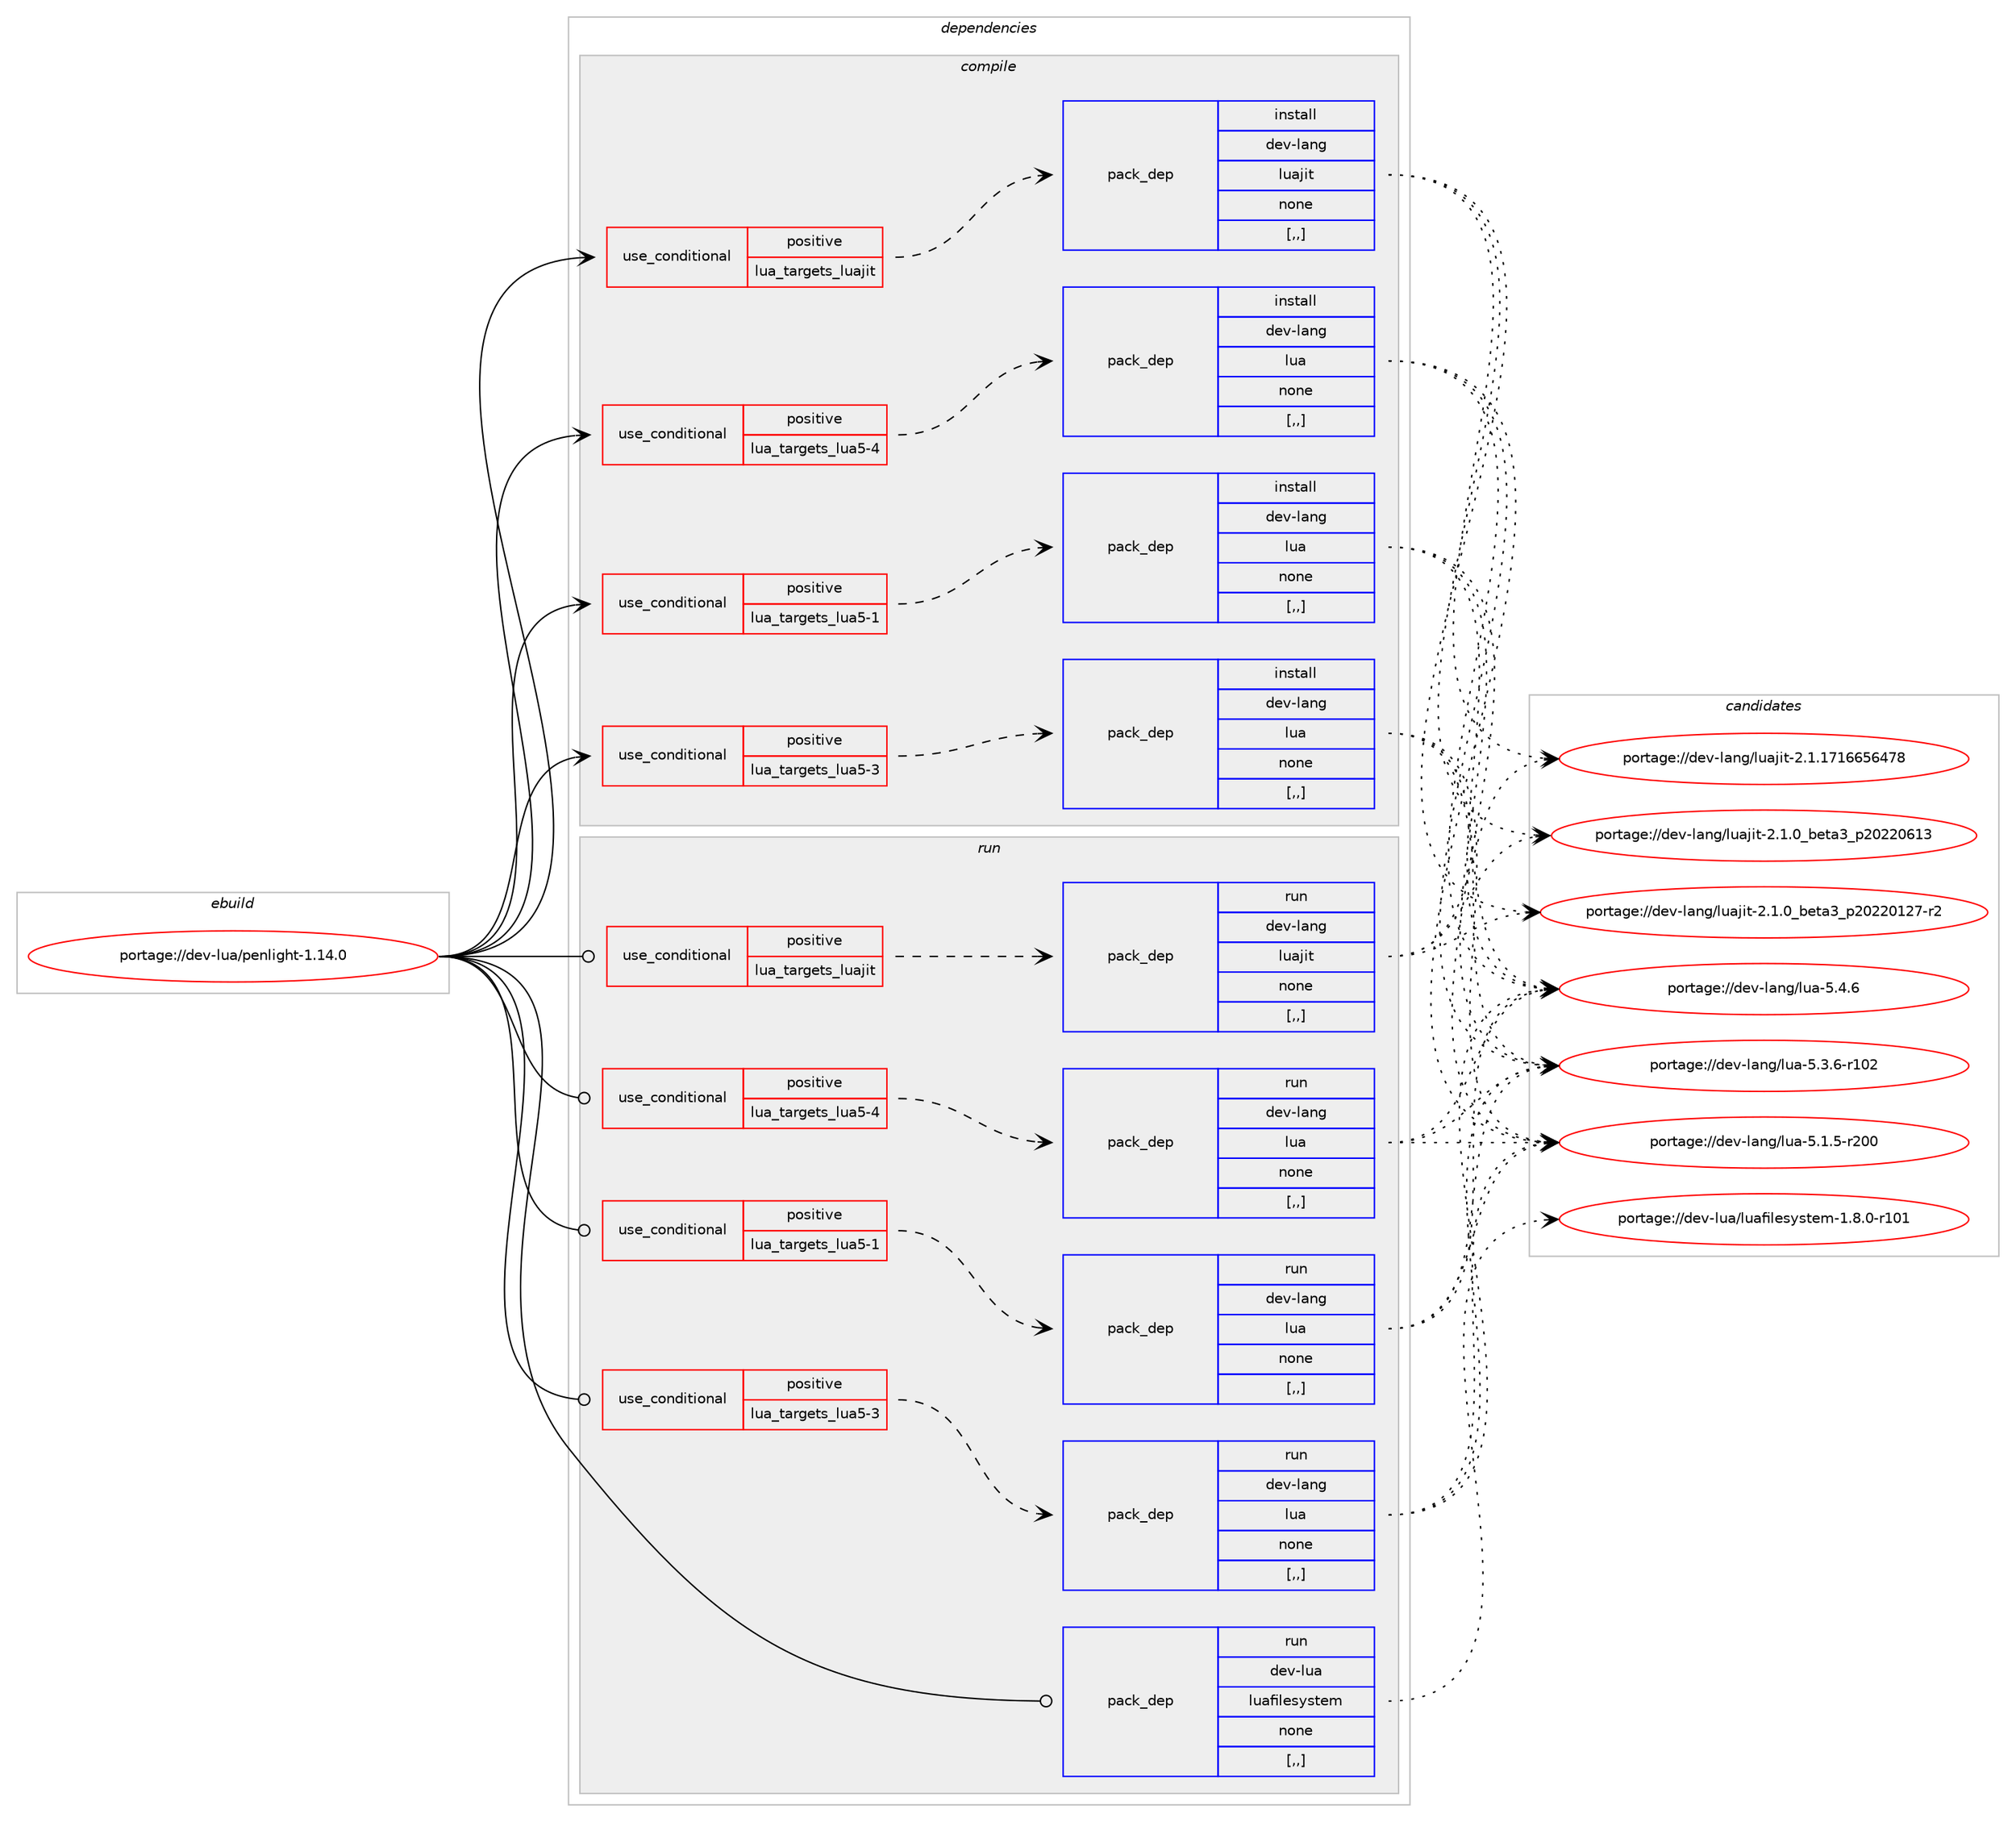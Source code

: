 digraph prolog {

# *************
# Graph options
# *************

newrank=true;
concentrate=true;
compound=true;
graph [rankdir=LR,fontname=Helvetica,fontsize=10,ranksep=1.5];#, ranksep=2.5, nodesep=0.2];
edge  [arrowhead=vee];
node  [fontname=Helvetica,fontsize=10];

# **********
# The ebuild
# **********

subgraph cluster_leftcol {
color=gray;
label=<<i>ebuild</i>>;
id [label="portage://dev-lua/penlight-1.14.0", color=red, width=4, href="../dev-lua/penlight-1.14.0.svg"];
}

# ****************
# The dependencies
# ****************

subgraph cluster_midcol {
color=gray;
label=<<i>dependencies</i>>;
subgraph cluster_compile {
fillcolor="#eeeeee";
style=filled;
label=<<i>compile</i>>;
subgraph cond29273 {
dependency116949 [label=<<TABLE BORDER="0" CELLBORDER="1" CELLSPACING="0" CELLPADDING="4"><TR><TD ROWSPAN="3" CELLPADDING="10">use_conditional</TD></TR><TR><TD>positive</TD></TR><TR><TD>lua_targets_lua5-1</TD></TR></TABLE>>, shape=none, color=red];
subgraph pack86474 {
dependency116950 [label=<<TABLE BORDER="0" CELLBORDER="1" CELLSPACING="0" CELLPADDING="4" WIDTH="220"><TR><TD ROWSPAN="6" CELLPADDING="30">pack_dep</TD></TR><TR><TD WIDTH="110">install</TD></TR><TR><TD>dev-lang</TD></TR><TR><TD>lua</TD></TR><TR><TD>none</TD></TR><TR><TD>[,,]</TD></TR></TABLE>>, shape=none, color=blue];
}
dependency116949:e -> dependency116950:w [weight=20,style="dashed",arrowhead="vee"];
}
id:e -> dependency116949:w [weight=20,style="solid",arrowhead="vee"];
subgraph cond29274 {
dependency116951 [label=<<TABLE BORDER="0" CELLBORDER="1" CELLSPACING="0" CELLPADDING="4"><TR><TD ROWSPAN="3" CELLPADDING="10">use_conditional</TD></TR><TR><TD>positive</TD></TR><TR><TD>lua_targets_lua5-3</TD></TR></TABLE>>, shape=none, color=red];
subgraph pack86475 {
dependency116952 [label=<<TABLE BORDER="0" CELLBORDER="1" CELLSPACING="0" CELLPADDING="4" WIDTH="220"><TR><TD ROWSPAN="6" CELLPADDING="30">pack_dep</TD></TR><TR><TD WIDTH="110">install</TD></TR><TR><TD>dev-lang</TD></TR><TR><TD>lua</TD></TR><TR><TD>none</TD></TR><TR><TD>[,,]</TD></TR></TABLE>>, shape=none, color=blue];
}
dependency116951:e -> dependency116952:w [weight=20,style="dashed",arrowhead="vee"];
}
id:e -> dependency116951:w [weight=20,style="solid",arrowhead="vee"];
subgraph cond29275 {
dependency116953 [label=<<TABLE BORDER="0" CELLBORDER="1" CELLSPACING="0" CELLPADDING="4"><TR><TD ROWSPAN="3" CELLPADDING="10">use_conditional</TD></TR><TR><TD>positive</TD></TR><TR><TD>lua_targets_lua5-4</TD></TR></TABLE>>, shape=none, color=red];
subgraph pack86476 {
dependency116954 [label=<<TABLE BORDER="0" CELLBORDER="1" CELLSPACING="0" CELLPADDING="4" WIDTH="220"><TR><TD ROWSPAN="6" CELLPADDING="30">pack_dep</TD></TR><TR><TD WIDTH="110">install</TD></TR><TR><TD>dev-lang</TD></TR><TR><TD>lua</TD></TR><TR><TD>none</TD></TR><TR><TD>[,,]</TD></TR></TABLE>>, shape=none, color=blue];
}
dependency116953:e -> dependency116954:w [weight=20,style="dashed",arrowhead="vee"];
}
id:e -> dependency116953:w [weight=20,style="solid",arrowhead="vee"];
subgraph cond29276 {
dependency116955 [label=<<TABLE BORDER="0" CELLBORDER="1" CELLSPACING="0" CELLPADDING="4"><TR><TD ROWSPAN="3" CELLPADDING="10">use_conditional</TD></TR><TR><TD>positive</TD></TR><TR><TD>lua_targets_luajit</TD></TR></TABLE>>, shape=none, color=red];
subgraph pack86477 {
dependency116956 [label=<<TABLE BORDER="0" CELLBORDER="1" CELLSPACING="0" CELLPADDING="4" WIDTH="220"><TR><TD ROWSPAN="6" CELLPADDING="30">pack_dep</TD></TR><TR><TD WIDTH="110">install</TD></TR><TR><TD>dev-lang</TD></TR><TR><TD>luajit</TD></TR><TR><TD>none</TD></TR><TR><TD>[,,]</TD></TR></TABLE>>, shape=none, color=blue];
}
dependency116955:e -> dependency116956:w [weight=20,style="dashed",arrowhead="vee"];
}
id:e -> dependency116955:w [weight=20,style="solid",arrowhead="vee"];
}
subgraph cluster_compileandrun {
fillcolor="#eeeeee";
style=filled;
label=<<i>compile and run</i>>;
}
subgraph cluster_run {
fillcolor="#eeeeee";
style=filled;
label=<<i>run</i>>;
subgraph cond29277 {
dependency116957 [label=<<TABLE BORDER="0" CELLBORDER="1" CELLSPACING="0" CELLPADDING="4"><TR><TD ROWSPAN="3" CELLPADDING="10">use_conditional</TD></TR><TR><TD>positive</TD></TR><TR><TD>lua_targets_lua5-1</TD></TR></TABLE>>, shape=none, color=red];
subgraph pack86478 {
dependency116958 [label=<<TABLE BORDER="0" CELLBORDER="1" CELLSPACING="0" CELLPADDING="4" WIDTH="220"><TR><TD ROWSPAN="6" CELLPADDING="30">pack_dep</TD></TR><TR><TD WIDTH="110">run</TD></TR><TR><TD>dev-lang</TD></TR><TR><TD>lua</TD></TR><TR><TD>none</TD></TR><TR><TD>[,,]</TD></TR></TABLE>>, shape=none, color=blue];
}
dependency116957:e -> dependency116958:w [weight=20,style="dashed",arrowhead="vee"];
}
id:e -> dependency116957:w [weight=20,style="solid",arrowhead="odot"];
subgraph cond29278 {
dependency116959 [label=<<TABLE BORDER="0" CELLBORDER="1" CELLSPACING="0" CELLPADDING="4"><TR><TD ROWSPAN="3" CELLPADDING="10">use_conditional</TD></TR><TR><TD>positive</TD></TR><TR><TD>lua_targets_lua5-3</TD></TR></TABLE>>, shape=none, color=red];
subgraph pack86479 {
dependency116960 [label=<<TABLE BORDER="0" CELLBORDER="1" CELLSPACING="0" CELLPADDING="4" WIDTH="220"><TR><TD ROWSPAN="6" CELLPADDING="30">pack_dep</TD></TR><TR><TD WIDTH="110">run</TD></TR><TR><TD>dev-lang</TD></TR><TR><TD>lua</TD></TR><TR><TD>none</TD></TR><TR><TD>[,,]</TD></TR></TABLE>>, shape=none, color=blue];
}
dependency116959:e -> dependency116960:w [weight=20,style="dashed",arrowhead="vee"];
}
id:e -> dependency116959:w [weight=20,style="solid",arrowhead="odot"];
subgraph cond29279 {
dependency116961 [label=<<TABLE BORDER="0" CELLBORDER="1" CELLSPACING="0" CELLPADDING="4"><TR><TD ROWSPAN="3" CELLPADDING="10">use_conditional</TD></TR><TR><TD>positive</TD></TR><TR><TD>lua_targets_lua5-4</TD></TR></TABLE>>, shape=none, color=red];
subgraph pack86480 {
dependency116962 [label=<<TABLE BORDER="0" CELLBORDER="1" CELLSPACING="0" CELLPADDING="4" WIDTH="220"><TR><TD ROWSPAN="6" CELLPADDING="30">pack_dep</TD></TR><TR><TD WIDTH="110">run</TD></TR><TR><TD>dev-lang</TD></TR><TR><TD>lua</TD></TR><TR><TD>none</TD></TR><TR><TD>[,,]</TD></TR></TABLE>>, shape=none, color=blue];
}
dependency116961:e -> dependency116962:w [weight=20,style="dashed",arrowhead="vee"];
}
id:e -> dependency116961:w [weight=20,style="solid",arrowhead="odot"];
subgraph cond29280 {
dependency116963 [label=<<TABLE BORDER="0" CELLBORDER="1" CELLSPACING="0" CELLPADDING="4"><TR><TD ROWSPAN="3" CELLPADDING="10">use_conditional</TD></TR><TR><TD>positive</TD></TR><TR><TD>lua_targets_luajit</TD></TR></TABLE>>, shape=none, color=red];
subgraph pack86481 {
dependency116964 [label=<<TABLE BORDER="0" CELLBORDER="1" CELLSPACING="0" CELLPADDING="4" WIDTH="220"><TR><TD ROWSPAN="6" CELLPADDING="30">pack_dep</TD></TR><TR><TD WIDTH="110">run</TD></TR><TR><TD>dev-lang</TD></TR><TR><TD>luajit</TD></TR><TR><TD>none</TD></TR><TR><TD>[,,]</TD></TR></TABLE>>, shape=none, color=blue];
}
dependency116963:e -> dependency116964:w [weight=20,style="dashed",arrowhead="vee"];
}
id:e -> dependency116963:w [weight=20,style="solid",arrowhead="odot"];
subgraph pack86482 {
dependency116965 [label=<<TABLE BORDER="0" CELLBORDER="1" CELLSPACING="0" CELLPADDING="4" WIDTH="220"><TR><TD ROWSPAN="6" CELLPADDING="30">pack_dep</TD></TR><TR><TD WIDTH="110">run</TD></TR><TR><TD>dev-lua</TD></TR><TR><TD>luafilesystem</TD></TR><TR><TD>none</TD></TR><TR><TD>[,,]</TD></TR></TABLE>>, shape=none, color=blue];
}
id:e -> dependency116965:w [weight=20,style="solid",arrowhead="odot"];
}
}

# **************
# The candidates
# **************

subgraph cluster_choices {
rank=same;
color=gray;
label=<<i>candidates</i>>;

subgraph choice86474 {
color=black;
nodesep=1;
choice10010111845108971101034710811797455346524654 [label="portage://dev-lang/lua-5.4.6", color=red, width=4,href="../dev-lang/lua-5.4.6.svg"];
choice1001011184510897110103471081179745534651465445114494850 [label="portage://dev-lang/lua-5.3.6-r102", color=red, width=4,href="../dev-lang/lua-5.3.6-r102.svg"];
choice1001011184510897110103471081179745534649465345114504848 [label="portage://dev-lang/lua-5.1.5-r200", color=red, width=4,href="../dev-lang/lua-5.1.5-r200.svg"];
dependency116950:e -> choice10010111845108971101034710811797455346524654:w [style=dotted,weight="100"];
dependency116950:e -> choice1001011184510897110103471081179745534651465445114494850:w [style=dotted,weight="100"];
dependency116950:e -> choice1001011184510897110103471081179745534649465345114504848:w [style=dotted,weight="100"];
}
subgraph choice86475 {
color=black;
nodesep=1;
choice10010111845108971101034710811797455346524654 [label="portage://dev-lang/lua-5.4.6", color=red, width=4,href="../dev-lang/lua-5.4.6.svg"];
choice1001011184510897110103471081179745534651465445114494850 [label="portage://dev-lang/lua-5.3.6-r102", color=red, width=4,href="../dev-lang/lua-5.3.6-r102.svg"];
choice1001011184510897110103471081179745534649465345114504848 [label="portage://dev-lang/lua-5.1.5-r200", color=red, width=4,href="../dev-lang/lua-5.1.5-r200.svg"];
dependency116952:e -> choice10010111845108971101034710811797455346524654:w [style=dotted,weight="100"];
dependency116952:e -> choice1001011184510897110103471081179745534651465445114494850:w [style=dotted,weight="100"];
dependency116952:e -> choice1001011184510897110103471081179745534649465345114504848:w [style=dotted,weight="100"];
}
subgraph choice86476 {
color=black;
nodesep=1;
choice10010111845108971101034710811797455346524654 [label="portage://dev-lang/lua-5.4.6", color=red, width=4,href="../dev-lang/lua-5.4.6.svg"];
choice1001011184510897110103471081179745534651465445114494850 [label="portage://dev-lang/lua-5.3.6-r102", color=red, width=4,href="../dev-lang/lua-5.3.6-r102.svg"];
choice1001011184510897110103471081179745534649465345114504848 [label="portage://dev-lang/lua-5.1.5-r200", color=red, width=4,href="../dev-lang/lua-5.1.5-r200.svg"];
dependency116954:e -> choice10010111845108971101034710811797455346524654:w [style=dotted,weight="100"];
dependency116954:e -> choice1001011184510897110103471081179745534651465445114494850:w [style=dotted,weight="100"];
dependency116954:e -> choice1001011184510897110103471081179745534649465345114504848:w [style=dotted,weight="100"];
}
subgraph choice86477 {
color=black;
nodesep=1;
choice10010111845108971101034710811797106105116455046494649554954545354525556 [label="portage://dev-lang/luajit-2.1.1716656478", color=red, width=4,href="../dev-lang/luajit-2.1.1716656478.svg"];
choice1001011184510897110103471081179710610511645504649464895981011169751951125048505048544951 [label="portage://dev-lang/luajit-2.1.0_beta3_p20220613", color=red, width=4,href="../dev-lang/luajit-2.1.0_beta3_p20220613.svg"];
choice10010111845108971101034710811797106105116455046494648959810111697519511250485050484950554511450 [label="portage://dev-lang/luajit-2.1.0_beta3_p20220127-r2", color=red, width=4,href="../dev-lang/luajit-2.1.0_beta3_p20220127-r2.svg"];
dependency116956:e -> choice10010111845108971101034710811797106105116455046494649554954545354525556:w [style=dotted,weight="100"];
dependency116956:e -> choice1001011184510897110103471081179710610511645504649464895981011169751951125048505048544951:w [style=dotted,weight="100"];
dependency116956:e -> choice10010111845108971101034710811797106105116455046494648959810111697519511250485050484950554511450:w [style=dotted,weight="100"];
}
subgraph choice86478 {
color=black;
nodesep=1;
choice10010111845108971101034710811797455346524654 [label="portage://dev-lang/lua-5.4.6", color=red, width=4,href="../dev-lang/lua-5.4.6.svg"];
choice1001011184510897110103471081179745534651465445114494850 [label="portage://dev-lang/lua-5.3.6-r102", color=red, width=4,href="../dev-lang/lua-5.3.6-r102.svg"];
choice1001011184510897110103471081179745534649465345114504848 [label="portage://dev-lang/lua-5.1.5-r200", color=red, width=4,href="../dev-lang/lua-5.1.5-r200.svg"];
dependency116958:e -> choice10010111845108971101034710811797455346524654:w [style=dotted,weight="100"];
dependency116958:e -> choice1001011184510897110103471081179745534651465445114494850:w [style=dotted,weight="100"];
dependency116958:e -> choice1001011184510897110103471081179745534649465345114504848:w [style=dotted,weight="100"];
}
subgraph choice86479 {
color=black;
nodesep=1;
choice10010111845108971101034710811797455346524654 [label="portage://dev-lang/lua-5.4.6", color=red, width=4,href="../dev-lang/lua-5.4.6.svg"];
choice1001011184510897110103471081179745534651465445114494850 [label="portage://dev-lang/lua-5.3.6-r102", color=red, width=4,href="../dev-lang/lua-5.3.6-r102.svg"];
choice1001011184510897110103471081179745534649465345114504848 [label="portage://dev-lang/lua-5.1.5-r200", color=red, width=4,href="../dev-lang/lua-5.1.5-r200.svg"];
dependency116960:e -> choice10010111845108971101034710811797455346524654:w [style=dotted,weight="100"];
dependency116960:e -> choice1001011184510897110103471081179745534651465445114494850:w [style=dotted,weight="100"];
dependency116960:e -> choice1001011184510897110103471081179745534649465345114504848:w [style=dotted,weight="100"];
}
subgraph choice86480 {
color=black;
nodesep=1;
choice10010111845108971101034710811797455346524654 [label="portage://dev-lang/lua-5.4.6", color=red, width=4,href="../dev-lang/lua-5.4.6.svg"];
choice1001011184510897110103471081179745534651465445114494850 [label="portage://dev-lang/lua-5.3.6-r102", color=red, width=4,href="../dev-lang/lua-5.3.6-r102.svg"];
choice1001011184510897110103471081179745534649465345114504848 [label="portage://dev-lang/lua-5.1.5-r200", color=red, width=4,href="../dev-lang/lua-5.1.5-r200.svg"];
dependency116962:e -> choice10010111845108971101034710811797455346524654:w [style=dotted,weight="100"];
dependency116962:e -> choice1001011184510897110103471081179745534651465445114494850:w [style=dotted,weight="100"];
dependency116962:e -> choice1001011184510897110103471081179745534649465345114504848:w [style=dotted,weight="100"];
}
subgraph choice86481 {
color=black;
nodesep=1;
choice10010111845108971101034710811797106105116455046494649554954545354525556 [label="portage://dev-lang/luajit-2.1.1716656478", color=red, width=4,href="../dev-lang/luajit-2.1.1716656478.svg"];
choice1001011184510897110103471081179710610511645504649464895981011169751951125048505048544951 [label="portage://dev-lang/luajit-2.1.0_beta3_p20220613", color=red, width=4,href="../dev-lang/luajit-2.1.0_beta3_p20220613.svg"];
choice10010111845108971101034710811797106105116455046494648959810111697519511250485050484950554511450 [label="portage://dev-lang/luajit-2.1.0_beta3_p20220127-r2", color=red, width=4,href="../dev-lang/luajit-2.1.0_beta3_p20220127-r2.svg"];
dependency116964:e -> choice10010111845108971101034710811797106105116455046494649554954545354525556:w [style=dotted,weight="100"];
dependency116964:e -> choice1001011184510897110103471081179710610511645504649464895981011169751951125048505048544951:w [style=dotted,weight="100"];
dependency116964:e -> choice10010111845108971101034710811797106105116455046494648959810111697519511250485050484950554511450:w [style=dotted,weight="100"];
}
subgraph choice86482 {
color=black;
nodesep=1;
choice1001011184510811797471081179710210510810111512111511610110945494656464845114494849 [label="portage://dev-lua/luafilesystem-1.8.0-r101", color=red, width=4,href="../dev-lua/luafilesystem-1.8.0-r101.svg"];
dependency116965:e -> choice1001011184510811797471081179710210510810111512111511610110945494656464845114494849:w [style=dotted,weight="100"];
}
}

}
